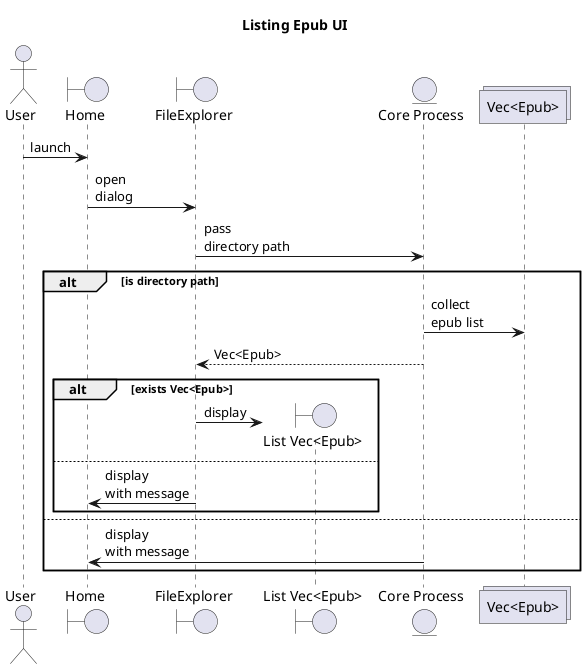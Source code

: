 @startuml
'https://plantuml.com/sequence-diagram

title Listing Epub UI

actor User
boundary Home
boundary FileExplorer
boundary "List Vec<Epub>"
entity "Core Process"
collections "Vec<Epub>"

User -> Home: launch

Home -> FileExplorer: open\ndialog

FileExplorer -> "Core Process": pass\ndirectory path

alt is directory path
    "Core Process" -> "Vec<Epub>": collect\nepub list

    "Core Process" --> FileExplorer: Vec<Epub>

    alt exists Vec<Epub>
        create "List Vec<Epub>"
        FileExplorer -> "List Vec<Epub>": display
    else
        FileExplorer -> Home: display\nwith message
    end
else
    "Core Process" -> Home: display\nwith message
end

@enduml